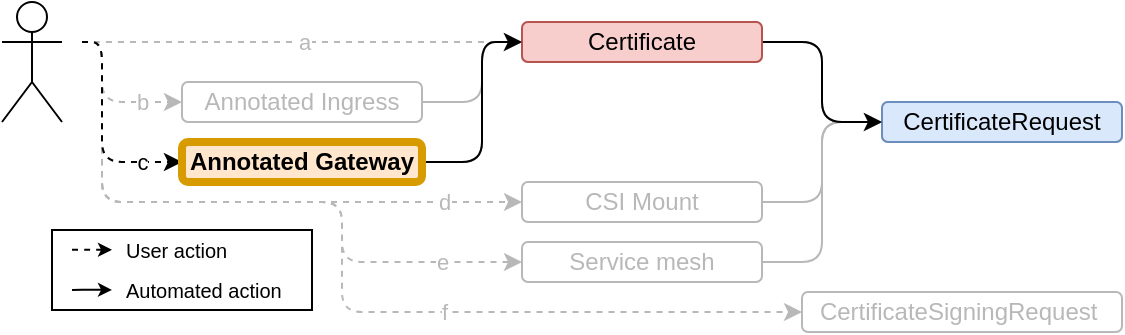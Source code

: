 <mxfile version="22.0.8" type="device">
  <diagram name="Page-1" id="8RZXTcy5Nw3SyCsKjzD_">
    <mxGraphModel dx="683" dy="372" grid="1" gridSize="10" guides="1" tooltips="1" connect="1" arrows="1" fold="1" page="1" pageScale="1" pageWidth="1000" pageHeight="500" math="0" shadow="0">
      <root>
        <mxCell id="0" />
        <mxCell id="1" parent="0" />
        <mxCell id="Csz1_-X1_Y4jkcZbi2Qa-21" value="" style="rounded=0;whiteSpace=wrap;html=1;" parent="1" vertex="1">
          <mxGeometry x="75" y="154" width="130" height="40" as="geometry" />
        </mxCell>
        <mxCell id="JVhJCnYr1ToQFlPB30l1-1" value="CertificateRequest" style="rounded=1;whiteSpace=wrap;html=1;strokeWidth=1;fontStyle=0;strokeColor=#B8B8B8;fontColor=#b8b8b8;" parent="1" vertex="1">
          <mxGeometry x="490" y="90" width="120" height="20" as="geometry" />
        </mxCell>
        <mxCell id="JVhJCnYr1ToQFlPB30l1-7" style="edgeStyle=orthogonalEdgeStyle;rounded=1;orthogonalLoop=1;jettySize=auto;html=1;exitX=1;exitY=0.5;exitDx=0;exitDy=0;entryX=0;entryY=0.5;entryDx=0;entryDy=0;strokeColor=#B8B8B8;" parent="1" source="JVhJCnYr1ToQFlPB30l1-2" target="JVhJCnYr1ToQFlPB30l1-1" edge="1">
          <mxGeometry relative="1" as="geometry">
            <mxPoint x="530" y="300" as="targetPoint" />
            <Array as="points">
              <mxPoint x="460" y="60" />
              <mxPoint x="460" y="100" />
            </Array>
          </mxGeometry>
        </mxCell>
        <mxCell id="JVhJCnYr1ToQFlPB30l1-2" value="Certificate" style="rounded=1;whiteSpace=wrap;html=1;fontStyle=0;strokeWidth=1;strokeColor=#B8B8B8;fontColor=#b8b8b8;" parent="1" vertex="1">
          <mxGeometry x="310" y="50" width="120" height="20" as="geometry" />
        </mxCell>
        <mxCell id="JVhJCnYr1ToQFlPB30l1-5" style="edgeStyle=orthogonalEdgeStyle;orthogonalLoop=1;jettySize=auto;html=1;exitX=1;exitY=0.5;exitDx=0;exitDy=0;entryX=0;entryY=0.5;entryDx=0;entryDy=0;strokeColor=#B8B8B8;rounded=1;shadow=0;" parent="1" source="JVhJCnYr1ToQFlPB30l1-3" target="JVhJCnYr1ToQFlPB30l1-2" edge="1">
          <mxGeometry relative="1" as="geometry">
            <Array as="points">
              <mxPoint x="290" y="90" />
              <mxPoint x="290" y="60" />
            </Array>
          </mxGeometry>
        </mxCell>
        <mxCell id="JVhJCnYr1ToQFlPB30l1-3" value="Annotated Ingress" style="rounded=1;whiteSpace=wrap;html=1;strokeWidth=1;fillStyle=auto;gradientDirection=radial;fontStyle=0;strokeColor=#B8B8B8;fontColor=#b8b8b8;" parent="1" vertex="1">
          <mxGeometry x="140" y="80" width="120" height="20" as="geometry" />
        </mxCell>
        <mxCell id="JVhJCnYr1ToQFlPB30l1-6" style="edgeStyle=orthogonalEdgeStyle;rounded=1;orthogonalLoop=1;jettySize=auto;html=1;exitX=1;exitY=0.5;exitDx=0;exitDy=0;entryX=0;entryY=0.5;entryDx=0;entryDy=0;strokeColor=#B8B8B8;" parent="1" edge="1">
          <mxGeometry relative="1" as="geometry">
            <mxPoint x="260" y="120" as="sourcePoint" />
            <mxPoint x="310" y="60" as="targetPoint" />
            <Array as="points">
              <mxPoint x="290" y="120" />
              <mxPoint x="290" y="60" />
            </Array>
          </mxGeometry>
        </mxCell>
        <mxCell id="JVhJCnYr1ToQFlPB30l1-4" value="Annotated Gateway" style="rounded=1;whiteSpace=wrap;html=1;fontStyle=0;strokeWidth=1;strokeColor=#B8B8B8;fontColor=#b8b8b8;" parent="1" vertex="1">
          <mxGeometry x="140" y="110" width="120" height="20" as="geometry" />
        </mxCell>
        <mxCell id="JVhJCnYr1ToQFlPB30l1-10" style="edgeStyle=orthogonalEdgeStyle;rounded=1;orthogonalLoop=1;jettySize=auto;html=1;exitX=1;exitY=0.5;exitDx=0;exitDy=0;entryX=0;entryY=0.5;entryDx=0;entryDy=0;strokeColor=#B8B8B8;" parent="1" source="JVhJCnYr1ToQFlPB30l1-8" target="JVhJCnYr1ToQFlPB30l1-1" edge="1">
          <mxGeometry relative="1" as="geometry">
            <Array as="points">
              <mxPoint x="460" y="170" />
              <mxPoint x="460" y="100" />
            </Array>
          </mxGeometry>
        </mxCell>
        <mxCell id="JVhJCnYr1ToQFlPB30l1-8" value="Service mesh" style="rounded=1;whiteSpace=wrap;html=1;fontStyle=0;strokeWidth=1;strokeColor=#B8B8B8;fontColor=#b8b8b8;" parent="1" vertex="1">
          <mxGeometry x="310" y="160" width="120" height="20" as="geometry" />
        </mxCell>
        <mxCell id="JVhJCnYr1ToQFlPB30l1-11" style="edgeStyle=orthogonalEdgeStyle;rounded=1;orthogonalLoop=1;jettySize=auto;html=1;exitX=1;exitY=0.5;exitDx=0;exitDy=0;entryX=0;entryY=0.5;entryDx=0;entryDy=0;strokeColor=#B8B8B8;" parent="1" source="JVhJCnYr1ToQFlPB30l1-9" target="JVhJCnYr1ToQFlPB30l1-1" edge="1">
          <mxGeometry relative="1" as="geometry">
            <mxPoint x="530" y="290" as="targetPoint" />
            <Array as="points">
              <mxPoint x="460" y="140" />
              <mxPoint x="460" y="100" />
            </Array>
          </mxGeometry>
        </mxCell>
        <mxCell id="JVhJCnYr1ToQFlPB30l1-9" value="CSI Mount" style="rounded=1;whiteSpace=wrap;html=1;fontStyle=0;strokeWidth=1;strokeColor=#B8B8B8;fontColor=#b8b8b8;" parent="1" vertex="1">
          <mxGeometry x="310" y="130" width="120" height="20" as="geometry" />
        </mxCell>
        <mxCell id="JVhJCnYr1ToQFlPB30l1-13" style="edgeStyle=orthogonalEdgeStyle;rounded=1;orthogonalLoop=1;jettySize=auto;html=1;entryX=0;entryY=0.5;entryDx=0;entryDy=0;strokeColor=#B8B8B8;dashed=1;" parent="1" target="JVhJCnYr1ToQFlPB30l1-2" edge="1">
          <mxGeometry relative="1" as="geometry">
            <Array as="points">
              <mxPoint x="100" y="60" />
              <mxPoint x="100" y="60" />
            </Array>
            <mxPoint x="90" y="60" as="sourcePoint" />
          </mxGeometry>
        </mxCell>
        <mxCell id="Csz1_-X1_Y4jkcZbi2Qa-2" value="a" style="edgeLabel;html=1;align=center;verticalAlign=middle;resizable=0;points=[];imageAlign=left;fontColor=#b8b8b8;" parent="JVhJCnYr1ToQFlPB30l1-13" vertex="1" connectable="0">
          <mxGeometry x="-0.358" y="-2" relative="1" as="geometry">
            <mxPoint x="40" y="-2" as="offset" />
          </mxGeometry>
        </mxCell>
        <mxCell id="JVhJCnYr1ToQFlPB30l1-14" style="edgeStyle=orthogonalEdgeStyle;rounded=1;orthogonalLoop=1;jettySize=auto;html=1;entryX=0;entryY=0.5;entryDx=0;entryDy=0;strokeColor=#B8B8B8;dashed=1;" parent="1" target="JVhJCnYr1ToQFlPB30l1-3" edge="1">
          <mxGeometry relative="1" as="geometry">
            <Array as="points">
              <mxPoint x="100" y="60" />
              <mxPoint x="100" y="90" />
            </Array>
            <mxPoint x="90" y="60" as="sourcePoint" />
          </mxGeometry>
        </mxCell>
        <mxCell id="Csz1_-X1_Y4jkcZbi2Qa-3" value="b" style="edgeLabel;html=1;align=center;verticalAlign=middle;resizable=0;points=[];fontColor=#b8b8b8;" parent="JVhJCnYr1ToQFlPB30l1-14" vertex="1" connectable="0">
          <mxGeometry x="0.356" relative="1" as="geometry">
            <mxPoint x="6" as="offset" />
          </mxGeometry>
        </mxCell>
        <mxCell id="JVhJCnYr1ToQFlPB30l1-15" style="edgeStyle=orthogonalEdgeStyle;rounded=1;orthogonalLoop=1;jettySize=auto;html=1;entryX=0;entryY=0.5;entryDx=0;entryDy=0;strokeColor=#B8B8B8;dashed=1;" parent="1" target="JVhJCnYr1ToQFlPB30l1-4" edge="1">
          <mxGeometry relative="1" as="geometry">
            <Array as="points">
              <mxPoint x="100" y="60" />
              <mxPoint x="100" y="120" />
            </Array>
            <mxPoint x="90" y="60" as="sourcePoint" />
          </mxGeometry>
        </mxCell>
        <mxCell id="Csz1_-X1_Y4jkcZbi2Qa-4" value="c" style="edgeLabel;html=1;align=center;verticalAlign=middle;resizable=0;points=[];fontColor=#b8b8b8;" parent="JVhJCnYr1ToQFlPB30l1-15" vertex="1" connectable="0">
          <mxGeometry x="0.567" y="-1" relative="1" as="geometry">
            <mxPoint x="4" y="-1" as="offset" />
          </mxGeometry>
        </mxCell>
        <mxCell id="JVhJCnYr1ToQFlPB30l1-16" style="edgeStyle=orthogonalEdgeStyle;rounded=1;orthogonalLoop=1;jettySize=auto;html=1;entryX=0;entryY=0.5;entryDx=0;entryDy=0;strokeColor=#B8B8B8;dashed=1;" parent="1" target="JVhJCnYr1ToQFlPB30l1-8" edge="1">
          <mxGeometry relative="1" as="geometry">
            <Array as="points">
              <mxPoint x="100" y="60" />
              <mxPoint x="100" y="140" />
              <mxPoint x="220" y="140" />
              <mxPoint x="220" y="170" />
              <mxPoint x="310" y="170" />
            </Array>
            <mxPoint x="90" y="60" as="sourcePoint" />
          </mxGeometry>
        </mxCell>
        <mxCell id="Csz1_-X1_Y4jkcZbi2Qa-33" value="e" style="edgeLabel;html=1;align=center;verticalAlign=middle;resizable=0;points=[];fontColor=#b8b8b8;" parent="JVhJCnYr1ToQFlPB30l1-16" vertex="1" connectable="0">
          <mxGeometry x="0.732" y="1" relative="1" as="geometry">
            <mxPoint x="4" y="1" as="offset" />
          </mxGeometry>
        </mxCell>
        <mxCell id="JVhJCnYr1ToQFlPB30l1-17" style="edgeStyle=orthogonalEdgeStyle;rounded=1;orthogonalLoop=1;jettySize=auto;html=1;entryX=0;entryY=0.5;entryDx=0;entryDy=0;strokeColor=#B8B8B8;dashed=1;" parent="1" target="JVhJCnYr1ToQFlPB30l1-9" edge="1">
          <mxGeometry relative="1" as="geometry">
            <Array as="points">
              <mxPoint x="100" y="60" />
              <mxPoint x="100" y="140" />
              <mxPoint x="310" y="140" />
            </Array>
            <mxPoint x="90" y="60" as="sourcePoint" />
          </mxGeometry>
        </mxCell>
        <mxCell id="Csz1_-X1_Y4jkcZbi2Qa-5" value="d" style="edgeLabel;html=1;align=center;verticalAlign=middle;resizable=0;points=[];fontColor=#b8b8b8;" parent="JVhJCnYr1ToQFlPB30l1-17" vertex="1" connectable="0">
          <mxGeometry x="-0.204" relative="1" as="geometry">
            <mxPoint x="141" as="offset" />
          </mxGeometry>
        </mxCell>
        <mxCell id="JVhJCnYr1ToQFlPB30l1-12" value="" style="shape=umlActor;verticalLabelPosition=bottom;verticalAlign=top;html=1;outlineConnect=0;rounded=1;" parent="1" vertex="1">
          <mxGeometry x="50" y="40" width="30" height="60" as="geometry" />
        </mxCell>
        <mxCell id="JVhJCnYr1ToQFlPB30l1-21" style="edgeStyle=orthogonalEdgeStyle;rounded=1;orthogonalLoop=1;jettySize=auto;html=1;entryX=0;entryY=0.5;entryDx=0;entryDy=0;strokeColor=#B8B8B8;dashed=1;" parent="1" target="JVhJCnYr1ToQFlPB30l1-22" edge="1">
          <mxGeometry relative="1" as="geometry">
            <mxPoint x="90" y="60" as="sourcePoint" />
            <mxPoint x="310" y="320" as="targetPoint" />
            <Array as="points">
              <mxPoint x="100" y="60" />
              <mxPoint x="100" y="140" />
              <mxPoint x="220" y="140" />
              <mxPoint x="220" y="195" />
            </Array>
          </mxGeometry>
        </mxCell>
        <mxCell id="Csz1_-X1_Y4jkcZbi2Qa-11" value="f" style="edgeLabel;html=1;align=center;verticalAlign=middle;resizable=0;points=[];fontColor=#b8b8b8;" parent="JVhJCnYr1ToQFlPB30l1-21" vertex="1" connectable="0">
          <mxGeometry x="-0.34" relative="1" as="geometry">
            <mxPoint x="97" y="55" as="offset" />
          </mxGeometry>
        </mxCell>
        <mxCell id="JVhJCnYr1ToQFlPB30l1-22" value="CertificateSigningRequest&amp;nbsp;" style="rounded=1;whiteSpace=wrap;html=1;strokeWidth=1;fontStyle=0;strokeColor=#B8B8B8;fontColor=#b8b8b8;" parent="1" vertex="1">
          <mxGeometry x="450" y="185" width="160" height="20" as="geometry" />
        </mxCell>
        <mxCell id="Csz1_-X1_Y4jkcZbi2Qa-15" style="edgeStyle=orthogonalEdgeStyle;rounded=1;orthogonalLoop=1;jettySize=auto;html=1;strokeColor=#000000;dashed=1;endSize=4;startSize=4;" parent="1" edge="1">
          <mxGeometry relative="1" as="geometry">
            <Array as="points">
              <mxPoint x="95" y="163.92" />
              <mxPoint x="95" y="163.92" />
            </Array>
            <mxPoint x="85" y="163.92" as="sourcePoint" />
            <mxPoint x="105" y="163.92" as="targetPoint" />
          </mxGeometry>
        </mxCell>
        <mxCell id="Csz1_-X1_Y4jkcZbi2Qa-17" style="edgeStyle=orthogonalEdgeStyle;rounded=1;orthogonalLoop=1;jettySize=auto;html=1;exitX=1;exitY=0.5;exitDx=0;exitDy=0;strokeColor=#000000;endSize=4;startSize=4;" parent="1" edge="1">
          <mxGeometry relative="1" as="geometry">
            <mxPoint x="105" y="183.94" as="targetPoint" />
            <Array as="points">
              <mxPoint x="95" y="183.94" />
              <mxPoint x="95" y="183.94" />
            </Array>
            <mxPoint x="85" y="183.94" as="sourcePoint" />
          </mxGeometry>
        </mxCell>
        <mxCell id="Csz1_-X1_Y4jkcZbi2Qa-19" value="User action" style="text;html=1;strokeColor=none;fillColor=none;align=left;verticalAlign=middle;whiteSpace=wrap;rounded=0;fontSize=10;" parent="1" vertex="1">
          <mxGeometry x="110" y="159" width="55" height="10" as="geometry" />
        </mxCell>
        <mxCell id="Csz1_-X1_Y4jkcZbi2Qa-20" value="Automated action" style="text;html=1;strokeColor=none;fillColor=none;align=left;verticalAlign=middle;whiteSpace=wrap;rounded=0;fontSize=10;" parent="1" vertex="1">
          <mxGeometry x="110" y="179" width="85" height="10" as="geometry" />
        </mxCell>
        <mxCell id="8jj6k7kpBkraGI9aeyTs-122" value="ALL" parent="0" visible="0" />
        <mxCell id="8jj6k7kpBkraGI9aeyTs-123" value="CertificateRequest" style="rounded=1;whiteSpace=wrap;html=1;strokeWidth=1;fontStyle=0;strokeColor=#6c8ebf;fillColor=#dae8fc;" parent="8jj6k7kpBkraGI9aeyTs-122" vertex="1">
          <mxGeometry x="490" y="90" width="120" height="20" as="geometry" />
        </mxCell>
        <mxCell id="8jj6k7kpBkraGI9aeyTs-124" style="edgeStyle=orthogonalEdgeStyle;rounded=1;orthogonalLoop=1;jettySize=auto;html=1;exitX=1;exitY=0.5;exitDx=0;exitDy=0;entryX=0;entryY=0.5;entryDx=0;entryDy=0;strokeColor=#000000;" parent="8jj6k7kpBkraGI9aeyTs-122" source="8jj6k7kpBkraGI9aeyTs-125" target="8jj6k7kpBkraGI9aeyTs-123" edge="1">
          <mxGeometry relative="1" as="geometry">
            <mxPoint x="520" y="300" as="targetPoint" />
            <Array as="points">
              <mxPoint x="430" y="60" />
              <mxPoint x="460" y="60" />
              <mxPoint x="460" y="100" />
              <mxPoint x="490" y="100" />
            </Array>
          </mxGeometry>
        </mxCell>
        <mxCell id="8jj6k7kpBkraGI9aeyTs-125" value="Certificate" style="rounded=1;whiteSpace=wrap;html=1;fontStyle=0;strokeWidth=1;strokeColor=#b85450;fillColor=#f8cecc;" parent="8jj6k7kpBkraGI9aeyTs-122" vertex="1">
          <mxGeometry x="310" y="50" width="120" height="20" as="geometry" />
        </mxCell>
        <mxCell id="8jj6k7kpBkraGI9aeyTs-126" style="edgeStyle=orthogonalEdgeStyle;rounded=1;orthogonalLoop=1;jettySize=auto;html=1;exitX=1;exitY=0.5;exitDx=0;exitDy=0;entryX=0;entryY=0.5;entryDx=0;entryDy=0;strokeColor=#000000;" parent="8jj6k7kpBkraGI9aeyTs-122" source="8jj6k7kpBkraGI9aeyTs-127" target="8jj6k7kpBkraGI9aeyTs-125" edge="1">
          <mxGeometry relative="1" as="geometry">
            <Array as="points">
              <mxPoint x="290" y="90" />
              <mxPoint x="290" y="60" />
            </Array>
          </mxGeometry>
        </mxCell>
        <mxCell id="8jj6k7kpBkraGI9aeyTs-127" value="Annotated Ingress" style="rounded=1;whiteSpace=wrap;html=1;strokeWidth=1;fillStyle=auto;gradientDirection=radial;fontStyle=0;strokeColor=#d79b00;fillColor=#ffe6cc;" parent="8jj6k7kpBkraGI9aeyTs-122" vertex="1">
          <mxGeometry x="140" y="80" width="120" height="20" as="geometry" />
        </mxCell>
        <mxCell id="8jj6k7kpBkraGI9aeyTs-128" style="edgeStyle=orthogonalEdgeStyle;rounded=1;orthogonalLoop=1;jettySize=auto;html=1;exitX=1;exitY=0.5;exitDx=0;exitDy=0;entryX=0;entryY=0.5;entryDx=0;entryDy=0;strokeColor=#000000;" parent="8jj6k7kpBkraGI9aeyTs-122" source="8jj6k7kpBkraGI9aeyTs-129" target="8jj6k7kpBkraGI9aeyTs-125" edge="1">
          <mxGeometry relative="1" as="geometry">
            <Array as="points">
              <mxPoint x="290" y="120" />
              <mxPoint x="290" y="60" />
            </Array>
          </mxGeometry>
        </mxCell>
        <mxCell id="8jj6k7kpBkraGI9aeyTs-129" value="Annotated Gateway" style="rounded=1;whiteSpace=wrap;html=1;fontStyle=0;strokeWidth=1;strokeColor=#d79b00;fillColor=#ffe6cc;" parent="8jj6k7kpBkraGI9aeyTs-122" vertex="1">
          <mxGeometry x="140" y="110" width="120" height="20" as="geometry" />
        </mxCell>
        <mxCell id="8jj6k7kpBkraGI9aeyTs-130" style="edgeStyle=orthogonalEdgeStyle;rounded=1;orthogonalLoop=1;jettySize=auto;html=1;exitX=1;exitY=0.5;exitDx=0;exitDy=0;entryX=0;entryY=0.5;entryDx=0;entryDy=0;strokeColor=#000000;" parent="8jj6k7kpBkraGI9aeyTs-122" source="8jj6k7kpBkraGI9aeyTs-131" target="8jj6k7kpBkraGI9aeyTs-123" edge="1">
          <mxGeometry relative="1" as="geometry">
            <Array as="points">
              <mxPoint x="460" y="170" />
              <mxPoint x="460" y="100" />
              <mxPoint x="490" y="100" />
            </Array>
          </mxGeometry>
        </mxCell>
        <mxCell id="8jj6k7kpBkraGI9aeyTs-131" value="Service mesh" style="rounded=1;whiteSpace=wrap;html=1;fontStyle=0;strokeWidth=1;strokeColor=#b85450;fillColor=#f8cecc;" parent="8jj6k7kpBkraGI9aeyTs-122" vertex="1">
          <mxGeometry x="310" y="160" width="120" height="20" as="geometry" />
        </mxCell>
        <mxCell id="8jj6k7kpBkraGI9aeyTs-132" style="edgeStyle=orthogonalEdgeStyle;rounded=1;orthogonalLoop=1;jettySize=auto;html=1;exitX=1;exitY=0.5;exitDx=0;exitDy=0;entryX=0;entryY=0.5;entryDx=0;entryDy=0;strokeColor=#000000;" parent="8jj6k7kpBkraGI9aeyTs-122" source="8jj6k7kpBkraGI9aeyTs-133" target="8jj6k7kpBkraGI9aeyTs-123" edge="1">
          <mxGeometry relative="1" as="geometry">
            <mxPoint x="520" y="290" as="targetPoint" />
            <Array as="points">
              <mxPoint x="460" y="140" />
              <mxPoint x="460" y="100" />
              <mxPoint x="490" y="100" />
            </Array>
          </mxGeometry>
        </mxCell>
        <mxCell id="8jj6k7kpBkraGI9aeyTs-133" value="CSI Mount" style="rounded=1;whiteSpace=wrap;html=1;fontStyle=0;strokeWidth=1;strokeColor=#b85450;fillColor=#f8cecc;" parent="8jj6k7kpBkraGI9aeyTs-122" vertex="1">
          <mxGeometry x="310" y="130" width="120" height="20" as="geometry" />
        </mxCell>
        <mxCell id="8jj6k7kpBkraGI9aeyTs-134" style="edgeStyle=orthogonalEdgeStyle;rounded=1;orthogonalLoop=1;jettySize=auto;html=1;entryX=0;entryY=0.5;entryDx=0;entryDy=0;dashed=1;strokeColor=#000000;" parent="8jj6k7kpBkraGI9aeyTs-122" target="8jj6k7kpBkraGI9aeyTs-125" edge="1">
          <mxGeometry relative="1" as="geometry">
            <Array as="points">
              <mxPoint x="100" y="60" />
              <mxPoint x="100" y="60" />
            </Array>
            <mxPoint x="90" y="60" as="sourcePoint" />
          </mxGeometry>
        </mxCell>
        <mxCell id="Csz1_-X1_Y4jkcZbi2Qa-28" value="a" style="edgeLabel;html=1;align=center;verticalAlign=middle;resizable=0;points=[];" parent="8jj6k7kpBkraGI9aeyTs-134" vertex="1" connectable="0">
          <mxGeometry x="0.075" y="-1" relative="1" as="geometry">
            <mxPoint x="-8" y="-1" as="offset" />
          </mxGeometry>
        </mxCell>
        <mxCell id="8jj6k7kpBkraGI9aeyTs-135" style="edgeStyle=orthogonalEdgeStyle;rounded=1;orthogonalLoop=1;jettySize=auto;html=1;entryX=0;entryY=0.5;entryDx=0;entryDy=0;dashed=1;strokeColor=#000000;" parent="8jj6k7kpBkraGI9aeyTs-122" target="8jj6k7kpBkraGI9aeyTs-127" edge="1">
          <mxGeometry relative="1" as="geometry">
            <Array as="points">
              <mxPoint x="100" y="60" />
              <mxPoint x="100" y="90" />
            </Array>
            <mxPoint x="90" y="60" as="sourcePoint" />
          </mxGeometry>
        </mxCell>
        <mxCell id="Csz1_-X1_Y4jkcZbi2Qa-29" value="b" style="edgeLabel;html=1;align=center;verticalAlign=middle;resizable=0;points=[];" parent="8jj6k7kpBkraGI9aeyTs-135" vertex="1" connectable="0">
          <mxGeometry x="0.36" y="1" relative="1" as="geometry">
            <mxPoint x="6" y="1" as="offset" />
          </mxGeometry>
        </mxCell>
        <mxCell id="8jj6k7kpBkraGI9aeyTs-136" style="edgeStyle=orthogonalEdgeStyle;rounded=1;orthogonalLoop=1;jettySize=auto;html=1;entryX=0;entryY=0.5;entryDx=0;entryDy=0;dashed=1;strokeColor=#000000;" parent="8jj6k7kpBkraGI9aeyTs-122" target="8jj6k7kpBkraGI9aeyTs-129" edge="1">
          <mxGeometry relative="1" as="geometry">
            <Array as="points">
              <mxPoint x="100" y="60" />
              <mxPoint x="100" y="120" />
            </Array>
            <mxPoint x="90" y="60" as="sourcePoint" />
          </mxGeometry>
        </mxCell>
        <mxCell id="Csz1_-X1_Y4jkcZbi2Qa-30" value="c" style="edgeLabel;html=1;align=center;verticalAlign=middle;resizable=0;points=[];" parent="8jj6k7kpBkraGI9aeyTs-136" vertex="1" connectable="0">
          <mxGeometry x="0.682" relative="1" as="geometry">
            <mxPoint x="-3" as="offset" />
          </mxGeometry>
        </mxCell>
        <mxCell id="8jj6k7kpBkraGI9aeyTs-137" style="edgeStyle=orthogonalEdgeStyle;rounded=1;orthogonalLoop=1;jettySize=auto;html=1;entryX=0;entryY=0.5;entryDx=0;entryDy=0;dashed=1;strokeColor=#000000;" parent="8jj6k7kpBkraGI9aeyTs-122" target="8jj6k7kpBkraGI9aeyTs-131" edge="1">
          <mxGeometry relative="1" as="geometry">
            <Array as="points">
              <mxPoint x="100" y="60" />
              <mxPoint x="100" y="140" />
              <mxPoint x="220" y="140" />
              <mxPoint x="220" y="170" />
            </Array>
            <mxPoint x="90" y="60" as="sourcePoint" />
          </mxGeometry>
        </mxCell>
        <mxCell id="Csz1_-X1_Y4jkcZbi2Qa-32" value="e" style="edgeLabel;html=1;align=center;verticalAlign=middle;resizable=0;points=[];" parent="8jj6k7kpBkraGI9aeyTs-137" vertex="1" connectable="0">
          <mxGeometry x="0.775" relative="1" as="geometry">
            <mxPoint x="-3" as="offset" />
          </mxGeometry>
        </mxCell>
        <mxCell id="8jj6k7kpBkraGI9aeyTs-138" style="edgeStyle=orthogonalEdgeStyle;rounded=1;orthogonalLoop=1;jettySize=auto;html=1;entryX=0;entryY=0.5;entryDx=0;entryDy=0;dashed=1;strokeColor=#000000;" parent="8jj6k7kpBkraGI9aeyTs-122" target="8jj6k7kpBkraGI9aeyTs-133" edge="1">
          <mxGeometry relative="1" as="geometry">
            <Array as="points">
              <mxPoint x="100" y="60" />
              <mxPoint x="100" y="140" />
            </Array>
            <mxPoint x="90" y="60" as="sourcePoint" />
          </mxGeometry>
        </mxCell>
        <mxCell id="Csz1_-X1_Y4jkcZbi2Qa-31" value="d" style="edgeLabel;html=1;align=center;verticalAlign=middle;resizable=0;points=[];" parent="8jj6k7kpBkraGI9aeyTs-138" vertex="1" connectable="0">
          <mxGeometry x="0.744" y="1" relative="1" as="geometry">
            <mxPoint x="-2" y="1" as="offset" />
          </mxGeometry>
        </mxCell>
        <mxCell id="8jj6k7kpBkraGI9aeyTs-140" style="edgeStyle=orthogonalEdgeStyle;rounded=1;orthogonalLoop=1;jettySize=auto;html=1;entryX=0;entryY=0.5;entryDx=0;entryDy=0;dashed=1;strokeColor=#000000;" parent="8jj6k7kpBkraGI9aeyTs-122" target="8jj6k7kpBkraGI9aeyTs-141" edge="1">
          <mxGeometry relative="1" as="geometry">
            <mxPoint x="90" y="60" as="sourcePoint" />
            <mxPoint x="310" y="320" as="targetPoint" />
            <Array as="points">
              <mxPoint x="100" y="60" />
              <mxPoint x="100" y="140" />
              <mxPoint x="220" y="140" />
              <mxPoint x="220" y="195" />
            </Array>
          </mxGeometry>
        </mxCell>
        <mxCell id="Csz1_-X1_Y4jkcZbi2Qa-34" value="f" style="edgeLabel;html=1;align=center;verticalAlign=middle;resizable=0;points=[];" parent="8jj6k7kpBkraGI9aeyTs-140" vertex="1" connectable="0">
          <mxGeometry x="0.305" y="1" relative="1" as="geometry">
            <mxPoint x="-8" y="1" as="offset" />
          </mxGeometry>
        </mxCell>
        <mxCell id="8jj6k7kpBkraGI9aeyTs-141" value="CertificateSigningRequest&amp;nbsp;" style="rounded=1;whiteSpace=wrap;html=1;strokeWidth=1;fontStyle=0;strokeColor=#6c8ebf;fillColor=#dae8fc;" parent="8jj6k7kpBkraGI9aeyTs-122" vertex="1">
          <mxGeometry x="450" y="185" width="160" height="20" as="geometry" />
        </mxCell>
        <mxCell id="8jj6k7kpBkraGI9aeyTs-90" value="CSR" parent="0" visible="0" />
        <mxCell id="8jj6k7kpBkraGI9aeyTs-92" value="CertificateSigningRequest&amp;nbsp;" style="rounded=1;whiteSpace=wrap;html=1;strokeWidth=4;fontStyle=1;strokeColor=#6c8ebf;fillColor=#dae8fc;" parent="8jj6k7kpBkraGI9aeyTs-90" vertex="1">
          <mxGeometry x="450" y="185" width="160" height="20" as="geometry" />
        </mxCell>
        <mxCell id="Csz1_-X1_Y4jkcZbi2Qa-36" style="edgeStyle=orthogonalEdgeStyle;rounded=1;orthogonalLoop=1;jettySize=auto;html=1;dashed=1;strokeColor=#000000;entryX=0;entryY=0.5;entryDx=0;entryDy=0;" parent="8jj6k7kpBkraGI9aeyTs-90" target="8jj6k7kpBkraGI9aeyTs-92" edge="1">
          <mxGeometry relative="1" as="geometry">
            <mxPoint x="90" y="60" as="sourcePoint" />
            <mxPoint x="400" y="220" as="targetPoint" />
            <Array as="points">
              <mxPoint x="100" y="60" />
              <mxPoint x="100" y="140" />
              <mxPoint x="220" y="140" />
              <mxPoint x="220" y="195" />
            </Array>
          </mxGeometry>
        </mxCell>
        <mxCell id="Csz1_-X1_Y4jkcZbi2Qa-37" value="f" style="edgeLabel;html=1;align=center;verticalAlign=middle;resizable=0;points=[];" parent="Csz1_-X1_Y4jkcZbi2Qa-36" vertex="1" connectable="0">
          <mxGeometry x="0.305" y="1" relative="1" as="geometry">
            <mxPoint x="-8" y="1" as="offset" />
          </mxGeometry>
        </mxCell>
        <mxCell id="8jj6k7kpBkraGI9aeyTs-102" value="CR" parent="0" visible="0" />
        <mxCell id="Csz1_-X1_Y4jkcZbi2Qa-38" value="CertificateRequest" style="rounded=1;whiteSpace=wrap;html=1;strokeWidth=4;fontStyle=1;strokeColor=#6c8ebf;fillColor=#dae8fc;" parent="8jj6k7kpBkraGI9aeyTs-102" vertex="1">
          <mxGeometry x="490" y="90" width="120" height="20" as="geometry" />
        </mxCell>
        <mxCell id="Csz1_-X1_Y4jkcZbi2Qa-39" style="edgeStyle=orthogonalEdgeStyle;rounded=1;orthogonalLoop=1;jettySize=auto;html=1;exitX=1;exitY=0.5;exitDx=0;exitDy=0;entryX=0;entryY=0.5;entryDx=0;entryDy=0;strokeColor=#000000;" parent="8jj6k7kpBkraGI9aeyTs-102" source="Csz1_-X1_Y4jkcZbi2Qa-40" target="Csz1_-X1_Y4jkcZbi2Qa-38" edge="1">
          <mxGeometry relative="1" as="geometry">
            <mxPoint x="520" y="300" as="targetPoint" />
            <Array as="points">
              <mxPoint x="430" y="60" />
              <mxPoint x="460" y="60" />
              <mxPoint x="460" y="100" />
              <mxPoint x="490" y="100" />
            </Array>
          </mxGeometry>
        </mxCell>
        <mxCell id="Csz1_-X1_Y4jkcZbi2Qa-40" value="Certificate" style="rounded=1;whiteSpace=wrap;html=1;fontStyle=0;strokeWidth=1;strokeColor=#b85450;fillColor=#f8cecc;" parent="8jj6k7kpBkraGI9aeyTs-102" vertex="1">
          <mxGeometry x="310" y="50" width="120" height="20" as="geometry" />
        </mxCell>
        <mxCell id="Csz1_-X1_Y4jkcZbi2Qa-41" style="edgeStyle=orthogonalEdgeStyle;rounded=1;orthogonalLoop=1;jettySize=auto;html=1;exitX=1;exitY=0.5;exitDx=0;exitDy=0;entryX=0;entryY=0.5;entryDx=0;entryDy=0;strokeColor=#000000;" parent="8jj6k7kpBkraGI9aeyTs-102" target="Csz1_-X1_Y4jkcZbi2Qa-40" edge="1">
          <mxGeometry relative="1" as="geometry">
            <mxPoint x="260" y="90" as="sourcePoint" />
            <Array as="points">
              <mxPoint x="290" y="90" />
              <mxPoint x="290" y="60" />
            </Array>
          </mxGeometry>
        </mxCell>
        <mxCell id="Csz1_-X1_Y4jkcZbi2Qa-42" style="edgeStyle=orthogonalEdgeStyle;rounded=1;orthogonalLoop=1;jettySize=auto;html=1;exitX=1;exitY=0.5;exitDx=0;exitDy=0;entryX=0;entryY=0.5;entryDx=0;entryDy=0;strokeColor=#000000;" parent="8jj6k7kpBkraGI9aeyTs-102" target="Csz1_-X1_Y4jkcZbi2Qa-40" edge="1">
          <mxGeometry relative="1" as="geometry">
            <mxPoint x="260" y="120" as="sourcePoint" />
            <Array as="points">
              <mxPoint x="290" y="120" />
              <mxPoint x="290" y="60" />
            </Array>
          </mxGeometry>
        </mxCell>
        <mxCell id="Csz1_-X1_Y4jkcZbi2Qa-43" style="edgeStyle=orthogonalEdgeStyle;rounded=1;orthogonalLoop=1;jettySize=auto;html=1;entryX=0;entryY=0.5;entryDx=0;entryDy=0;dashed=1;strokeColor=#000000;" parent="8jj6k7kpBkraGI9aeyTs-102" target="Csz1_-X1_Y4jkcZbi2Qa-40" edge="1">
          <mxGeometry relative="1" as="geometry">
            <Array as="points">
              <mxPoint x="100" y="60" />
              <mxPoint x="100" y="60" />
            </Array>
            <mxPoint x="90" y="60" as="sourcePoint" />
          </mxGeometry>
        </mxCell>
        <mxCell id="Csz1_-X1_Y4jkcZbi2Qa-44" value="a" style="edgeLabel;html=1;align=center;verticalAlign=middle;resizable=0;points=[];" parent="Csz1_-X1_Y4jkcZbi2Qa-43" vertex="1" connectable="0">
          <mxGeometry x="0.075" y="-1" relative="1" as="geometry">
            <mxPoint x="-8" y="-1" as="offset" />
          </mxGeometry>
        </mxCell>
        <mxCell id="Csz1_-X1_Y4jkcZbi2Qa-45" style="edgeStyle=orthogonalEdgeStyle;rounded=1;orthogonalLoop=1;jettySize=auto;html=1;entryX=0;entryY=0.5;entryDx=0;entryDy=0;dashed=1;strokeColor=#000000;" parent="8jj6k7kpBkraGI9aeyTs-102" edge="1">
          <mxGeometry relative="1" as="geometry">
            <Array as="points">
              <mxPoint x="100" y="60" />
              <mxPoint x="100" y="90" />
            </Array>
            <mxPoint x="90" y="60" as="sourcePoint" />
            <mxPoint x="140" y="90" as="targetPoint" />
          </mxGeometry>
        </mxCell>
        <mxCell id="Csz1_-X1_Y4jkcZbi2Qa-46" value="b" style="edgeLabel;html=1;align=center;verticalAlign=middle;resizable=0;points=[];" parent="Csz1_-X1_Y4jkcZbi2Qa-45" vertex="1" connectable="0">
          <mxGeometry x="0.36" y="1" relative="1" as="geometry">
            <mxPoint x="6" y="1" as="offset" />
          </mxGeometry>
        </mxCell>
        <mxCell id="Csz1_-X1_Y4jkcZbi2Qa-47" style="edgeStyle=orthogonalEdgeStyle;rounded=1;orthogonalLoop=1;jettySize=auto;html=1;entryX=0;entryY=0.5;entryDx=0;entryDy=0;dashed=1;strokeColor=#000000;" parent="8jj6k7kpBkraGI9aeyTs-102" edge="1">
          <mxGeometry relative="1" as="geometry">
            <Array as="points">
              <mxPoint x="100" y="60" />
              <mxPoint x="100" y="120" />
            </Array>
            <mxPoint x="90" y="60" as="sourcePoint" />
            <mxPoint x="140" y="120" as="targetPoint" />
          </mxGeometry>
        </mxCell>
        <mxCell id="Csz1_-X1_Y4jkcZbi2Qa-48" value="c" style="edgeLabel;html=1;align=center;verticalAlign=middle;resizable=0;points=[];" parent="Csz1_-X1_Y4jkcZbi2Qa-47" vertex="1" connectable="0">
          <mxGeometry x="0.682" relative="1" as="geometry">
            <mxPoint x="-3" as="offset" />
          </mxGeometry>
        </mxCell>
        <mxCell id="Csz1_-X1_Y4jkcZbi2Qa-49" value="Annotated Ingress" style="rounded=1;whiteSpace=wrap;html=1;strokeWidth=1;fillStyle=auto;gradientDirection=radial;fontStyle=0;strokeColor=#d79b00;fillColor=#ffe6cc;" parent="8jj6k7kpBkraGI9aeyTs-102" vertex="1">
          <mxGeometry x="140" y="80" width="120" height="20" as="geometry" />
        </mxCell>
        <mxCell id="Csz1_-X1_Y4jkcZbi2Qa-50" value="Annotated Gateway" style="rounded=1;whiteSpace=wrap;html=1;fontStyle=0;strokeWidth=1;strokeColor=#d79b00;fillColor=#ffe6cc;" parent="8jj6k7kpBkraGI9aeyTs-102" vertex="1">
          <mxGeometry x="140" y="110" width="120" height="20" as="geometry" />
        </mxCell>
        <mxCell id="8jj6k7kpBkraGI9aeyTs-2" value="Certificate" parent="0" visible="0" />
        <mxCell id="qU1jFNo92SjzJmBMiewi-1" value="CertificateRequest" style="rounded=1;whiteSpace=wrap;html=1;strokeWidth=1;fontStyle=0;strokeColor=#6c8ebf;fillColor=#dae8fc;" vertex="1" parent="8jj6k7kpBkraGI9aeyTs-2">
          <mxGeometry x="490" y="90" width="120" height="20" as="geometry" />
        </mxCell>
        <mxCell id="qU1jFNo92SjzJmBMiewi-2" style="edgeStyle=orthogonalEdgeStyle;rounded=1;orthogonalLoop=1;jettySize=auto;html=1;exitX=1;exitY=0.5;exitDx=0;exitDy=0;entryX=0;entryY=0.5;entryDx=0;entryDy=0;strokeColor=#000000;" edge="1" parent="8jj6k7kpBkraGI9aeyTs-2" source="qU1jFNo92SjzJmBMiewi-3" target="qU1jFNo92SjzJmBMiewi-1">
          <mxGeometry relative="1" as="geometry">
            <mxPoint x="520" y="300" as="targetPoint" />
            <Array as="points">
              <mxPoint x="430" y="60" />
              <mxPoint x="460" y="60" />
              <mxPoint x="460" y="100" />
              <mxPoint x="490" y="100" />
            </Array>
          </mxGeometry>
        </mxCell>
        <mxCell id="qU1jFNo92SjzJmBMiewi-3" value="Certificate" style="rounded=1;whiteSpace=wrap;html=1;fontStyle=1;strokeWidth=4;strokeColor=#b85450;fillColor=#f8cecc;" vertex="1" parent="8jj6k7kpBkraGI9aeyTs-2">
          <mxGeometry x="310" y="50" width="120" height="20" as="geometry" />
        </mxCell>
        <mxCell id="qU1jFNo92SjzJmBMiewi-4" style="edgeStyle=orthogonalEdgeStyle;rounded=1;orthogonalLoop=1;jettySize=auto;html=1;exitX=1;exitY=0.5;exitDx=0;exitDy=0;entryX=0;entryY=0.5;entryDx=0;entryDy=0;strokeColor=#000000;" edge="1" parent="8jj6k7kpBkraGI9aeyTs-2" target="qU1jFNo92SjzJmBMiewi-3">
          <mxGeometry relative="1" as="geometry">
            <mxPoint x="260" y="90" as="sourcePoint" />
            <Array as="points">
              <mxPoint x="290" y="90" />
              <mxPoint x="290" y="60" />
            </Array>
          </mxGeometry>
        </mxCell>
        <mxCell id="qU1jFNo92SjzJmBMiewi-5" style="edgeStyle=orthogonalEdgeStyle;rounded=1;orthogonalLoop=1;jettySize=auto;html=1;exitX=1;exitY=0.5;exitDx=0;exitDy=0;entryX=0;entryY=0.5;entryDx=0;entryDy=0;strokeColor=#000000;" edge="1" parent="8jj6k7kpBkraGI9aeyTs-2" target="qU1jFNo92SjzJmBMiewi-3">
          <mxGeometry relative="1" as="geometry">
            <mxPoint x="260" y="120" as="sourcePoint" />
            <Array as="points">
              <mxPoint x="290" y="120" />
              <mxPoint x="290" y="60" />
            </Array>
          </mxGeometry>
        </mxCell>
        <mxCell id="qU1jFNo92SjzJmBMiewi-6" style="edgeStyle=orthogonalEdgeStyle;rounded=1;orthogonalLoop=1;jettySize=auto;html=1;entryX=0;entryY=0.5;entryDx=0;entryDy=0;dashed=1;strokeColor=#000000;" edge="1" parent="8jj6k7kpBkraGI9aeyTs-2" target="qU1jFNo92SjzJmBMiewi-3">
          <mxGeometry relative="1" as="geometry">
            <Array as="points">
              <mxPoint x="100" y="60" />
              <mxPoint x="100" y="60" />
            </Array>
            <mxPoint x="90" y="60" as="sourcePoint" />
          </mxGeometry>
        </mxCell>
        <mxCell id="qU1jFNo92SjzJmBMiewi-7" value="a" style="edgeLabel;html=1;align=center;verticalAlign=middle;resizable=0;points=[];" vertex="1" connectable="0" parent="qU1jFNo92SjzJmBMiewi-6">
          <mxGeometry x="0.075" y="-1" relative="1" as="geometry">
            <mxPoint x="-8" y="-1" as="offset" />
          </mxGeometry>
        </mxCell>
        <mxCell id="qU1jFNo92SjzJmBMiewi-8" style="edgeStyle=orthogonalEdgeStyle;rounded=1;orthogonalLoop=1;jettySize=auto;html=1;entryX=0;entryY=0.5;entryDx=0;entryDy=0;dashed=1;strokeColor=#000000;" edge="1" parent="8jj6k7kpBkraGI9aeyTs-2">
          <mxGeometry relative="1" as="geometry">
            <Array as="points">
              <mxPoint x="100" y="60" />
              <mxPoint x="100" y="90" />
            </Array>
            <mxPoint x="90" y="60" as="sourcePoint" />
            <mxPoint x="140" y="90" as="targetPoint" />
          </mxGeometry>
        </mxCell>
        <mxCell id="qU1jFNo92SjzJmBMiewi-9" value="b" style="edgeLabel;html=1;align=center;verticalAlign=middle;resizable=0;points=[];" vertex="1" connectable="0" parent="qU1jFNo92SjzJmBMiewi-8">
          <mxGeometry x="0.36" y="1" relative="1" as="geometry">
            <mxPoint x="6" y="1" as="offset" />
          </mxGeometry>
        </mxCell>
        <mxCell id="qU1jFNo92SjzJmBMiewi-10" style="edgeStyle=orthogonalEdgeStyle;rounded=1;orthogonalLoop=1;jettySize=auto;html=1;entryX=0;entryY=0.5;entryDx=0;entryDy=0;dashed=1;strokeColor=#000000;" edge="1" parent="8jj6k7kpBkraGI9aeyTs-2">
          <mxGeometry relative="1" as="geometry">
            <Array as="points">
              <mxPoint x="100" y="60" />
              <mxPoint x="100" y="120" />
            </Array>
            <mxPoint x="90" y="60" as="sourcePoint" />
            <mxPoint x="140" y="120" as="targetPoint" />
          </mxGeometry>
        </mxCell>
        <mxCell id="qU1jFNo92SjzJmBMiewi-11" value="c" style="edgeLabel;html=1;align=center;verticalAlign=middle;resizable=0;points=[];" vertex="1" connectable="0" parent="qU1jFNo92SjzJmBMiewi-10">
          <mxGeometry x="0.682" relative="1" as="geometry">
            <mxPoint x="-3" as="offset" />
          </mxGeometry>
        </mxCell>
        <mxCell id="qU1jFNo92SjzJmBMiewi-12" value="Annotated Ingress" style="rounded=1;whiteSpace=wrap;html=1;strokeWidth=1;fillStyle=auto;gradientDirection=radial;fontStyle=0;strokeColor=#d79b00;fillColor=#ffe6cc;" vertex="1" parent="8jj6k7kpBkraGI9aeyTs-2">
          <mxGeometry x="140" y="80" width="120" height="20" as="geometry" />
        </mxCell>
        <mxCell id="qU1jFNo92SjzJmBMiewi-13" value="Annotated Gateway" style="rounded=1;whiteSpace=wrap;html=1;fontStyle=0;strokeWidth=1;strokeColor=#d79b00;fillColor=#ffe6cc;" vertex="1" parent="8jj6k7kpBkraGI9aeyTs-2">
          <mxGeometry x="140" y="110" width="120" height="20" as="geometry" />
        </mxCell>
        <object label="Mesh&#xa;" id="8jj6k7kpBkraGI9aeyTs-22">
          <mxCell parent="0" visible="0" />
        </object>
        <mxCell id="8jj6k7kpBkraGI9aeyTs-26" style="edgeStyle=orthogonalEdgeStyle;rounded=1;orthogonalLoop=1;jettySize=auto;html=1;exitX=1;exitY=0.5;exitDx=0;exitDy=0;entryX=0;entryY=0.5;entryDx=0;entryDy=0;" parent="8jj6k7kpBkraGI9aeyTs-22" edge="1">
          <mxGeometry relative="1" as="geometry">
            <mxPoint x="250" y="110" as="sourcePoint" />
          </mxGeometry>
        </mxCell>
        <mxCell id="8jj6k7kpBkraGI9aeyTs-28" style="edgeStyle=orthogonalEdgeStyle;rounded=1;orthogonalLoop=1;jettySize=auto;html=1;exitX=1;exitY=0.5;exitDx=0;exitDy=0;entryX=0;entryY=0.5;entryDx=0;entryDy=0;" parent="8jj6k7kpBkraGI9aeyTs-22" edge="1">
          <mxGeometry relative="1" as="geometry">
            <mxPoint x="250" y="160" as="sourcePoint" />
          </mxGeometry>
        </mxCell>
        <mxCell id="qU1jFNo92SjzJmBMiewi-19" value="CertificateRequest" style="rounded=1;whiteSpace=wrap;html=1;strokeWidth=1;fontStyle=0;strokeColor=#6c8ebf;fillColor=#dae8fc;" vertex="1" parent="8jj6k7kpBkraGI9aeyTs-22">
          <mxGeometry x="490" y="90" width="120" height="20" as="geometry" />
        </mxCell>
        <mxCell id="qU1jFNo92SjzJmBMiewi-20" style="edgeStyle=orthogonalEdgeStyle;rounded=1;orthogonalLoop=1;jettySize=auto;html=1;exitX=1;exitY=0.5;exitDx=0;exitDy=0;entryX=0;entryY=0.5;entryDx=0;entryDy=0;strokeColor=#000000;" edge="1" parent="8jj6k7kpBkraGI9aeyTs-22" source="qU1jFNo92SjzJmBMiewi-21" target="qU1jFNo92SjzJmBMiewi-19">
          <mxGeometry relative="1" as="geometry">
            <Array as="points">
              <mxPoint x="460" y="170" />
              <mxPoint x="460" y="100" />
              <mxPoint x="490" y="100" />
            </Array>
          </mxGeometry>
        </mxCell>
        <mxCell id="qU1jFNo92SjzJmBMiewi-21" value="Service mesh" style="rounded=1;whiteSpace=wrap;html=1;fontStyle=1;strokeWidth=4;strokeColor=#b85450;fillColor=#f8cecc;" vertex="1" parent="8jj6k7kpBkraGI9aeyTs-22">
          <mxGeometry x="310" y="160" width="120" height="20" as="geometry" />
        </mxCell>
        <mxCell id="qU1jFNo92SjzJmBMiewi-22" style="edgeStyle=orthogonalEdgeStyle;rounded=1;orthogonalLoop=1;jettySize=auto;html=1;entryX=0;entryY=0.5;entryDx=0;entryDy=0;dashed=1;strokeColor=#000000;" edge="1" parent="8jj6k7kpBkraGI9aeyTs-22" target="qU1jFNo92SjzJmBMiewi-21">
          <mxGeometry relative="1" as="geometry">
            <Array as="points">
              <mxPoint x="100" y="60" />
              <mxPoint x="100" y="140" />
              <mxPoint x="220" y="140" />
              <mxPoint x="220" y="170" />
            </Array>
            <mxPoint x="90" y="60" as="sourcePoint" />
          </mxGeometry>
        </mxCell>
        <mxCell id="qU1jFNo92SjzJmBMiewi-23" value="e" style="edgeLabel;html=1;align=center;verticalAlign=middle;resizable=0;points=[];" vertex="1" connectable="0" parent="qU1jFNo92SjzJmBMiewi-22">
          <mxGeometry x="0.775" relative="1" as="geometry">
            <mxPoint x="-3" as="offset" />
          </mxGeometry>
        </mxCell>
        <mxCell id="8jj6k7kpBkraGI9aeyTs-42" value="CSI" parent="0" visible="0" />
        <mxCell id="qU1jFNo92SjzJmBMiewi-24" value="CertificateRequest" style="rounded=1;whiteSpace=wrap;html=1;strokeWidth=1;fontStyle=0;strokeColor=#6c8ebf;fillColor=#dae8fc;" vertex="1" parent="8jj6k7kpBkraGI9aeyTs-42">
          <mxGeometry x="490" y="90" width="120" height="20" as="geometry" />
        </mxCell>
        <mxCell id="qU1jFNo92SjzJmBMiewi-25" style="edgeStyle=orthogonalEdgeStyle;rounded=1;orthogonalLoop=1;jettySize=auto;html=1;exitX=1;exitY=0.5;exitDx=0;exitDy=0;entryX=0;entryY=0.5;entryDx=0;entryDy=0;strokeColor=#000000;" edge="1" parent="8jj6k7kpBkraGI9aeyTs-42" source="qU1jFNo92SjzJmBMiewi-26" target="qU1jFNo92SjzJmBMiewi-24">
          <mxGeometry relative="1" as="geometry">
            <mxPoint x="520" y="290" as="targetPoint" />
            <Array as="points">
              <mxPoint x="460" y="140" />
              <mxPoint x="460" y="100" />
              <mxPoint x="490" y="100" />
            </Array>
          </mxGeometry>
        </mxCell>
        <mxCell id="qU1jFNo92SjzJmBMiewi-26" value="CSI Mount" style="rounded=1;whiteSpace=wrap;html=1;fontStyle=1;strokeWidth=4;strokeColor=#b85450;fillColor=#f8cecc;" vertex="1" parent="8jj6k7kpBkraGI9aeyTs-42">
          <mxGeometry x="310" y="130" width="120" height="20" as="geometry" />
        </mxCell>
        <mxCell id="qU1jFNo92SjzJmBMiewi-27" style="edgeStyle=orthogonalEdgeStyle;rounded=1;orthogonalLoop=1;jettySize=auto;html=1;entryX=0;entryY=0.5;entryDx=0;entryDy=0;dashed=1;strokeColor=#000000;" edge="1" parent="8jj6k7kpBkraGI9aeyTs-42" target="qU1jFNo92SjzJmBMiewi-26">
          <mxGeometry relative="1" as="geometry">
            <Array as="points">
              <mxPoint x="100" y="60" />
              <mxPoint x="100" y="140" />
            </Array>
            <mxPoint x="90" y="60" as="sourcePoint" />
          </mxGeometry>
        </mxCell>
        <mxCell id="qU1jFNo92SjzJmBMiewi-28" value="d" style="edgeLabel;html=1;align=center;verticalAlign=middle;resizable=0;points=[];" vertex="1" connectable="0" parent="qU1jFNo92SjzJmBMiewi-27">
          <mxGeometry x="0.744" y="1" relative="1" as="geometry">
            <mxPoint x="-2" y="1" as="offset" />
          </mxGeometry>
        </mxCell>
        <mxCell id="8jj6k7kpBkraGI9aeyTs-62" value="Ingress" parent="0" visible="0" />
        <mxCell id="qU1jFNo92SjzJmBMiewi-42" value="CertificateRequest" style="rounded=1;whiteSpace=wrap;html=1;strokeWidth=1;fontStyle=0;strokeColor=#6c8ebf;fillColor=#dae8fc;" vertex="1" parent="8jj6k7kpBkraGI9aeyTs-62">
          <mxGeometry x="490" y="90" width="120" height="20" as="geometry" />
        </mxCell>
        <mxCell id="qU1jFNo92SjzJmBMiewi-43" style="edgeStyle=orthogonalEdgeStyle;rounded=1;orthogonalLoop=1;jettySize=auto;html=1;exitX=1;exitY=0.5;exitDx=0;exitDy=0;entryX=0;entryY=0.5;entryDx=0;entryDy=0;strokeColor=#000000;" edge="1" parent="8jj6k7kpBkraGI9aeyTs-62" source="qU1jFNo92SjzJmBMiewi-44" target="qU1jFNo92SjzJmBMiewi-42">
          <mxGeometry relative="1" as="geometry">
            <mxPoint x="520" y="300" as="targetPoint" />
            <Array as="points">
              <mxPoint x="430" y="60" />
              <mxPoint x="460" y="60" />
              <mxPoint x="460" y="100" />
              <mxPoint x="490" y="100" />
            </Array>
          </mxGeometry>
        </mxCell>
        <mxCell id="qU1jFNo92SjzJmBMiewi-44" value="Certificate" style="rounded=1;whiteSpace=wrap;html=1;fontStyle=0;strokeWidth=1;strokeColor=#b85450;fillColor=#f8cecc;" vertex="1" parent="8jj6k7kpBkraGI9aeyTs-62">
          <mxGeometry x="310" y="50" width="120" height="20" as="geometry" />
        </mxCell>
        <mxCell id="qU1jFNo92SjzJmBMiewi-45" style="edgeStyle=orthogonalEdgeStyle;rounded=1;orthogonalLoop=1;jettySize=auto;html=1;exitX=1;exitY=0.5;exitDx=0;exitDy=0;entryX=0;entryY=0.5;entryDx=0;entryDy=0;strokeColor=#000000;" edge="1" parent="8jj6k7kpBkraGI9aeyTs-62" target="qU1jFNo92SjzJmBMiewi-44">
          <mxGeometry relative="1" as="geometry">
            <mxPoint x="260" y="90" as="sourcePoint" />
            <Array as="points">
              <mxPoint x="290" y="90" />
              <mxPoint x="290" y="60" />
            </Array>
          </mxGeometry>
        </mxCell>
        <mxCell id="qU1jFNo92SjzJmBMiewi-49" style="edgeStyle=orthogonalEdgeStyle;rounded=1;orthogonalLoop=1;jettySize=auto;html=1;entryX=0;entryY=0.5;entryDx=0;entryDy=0;dashed=1;strokeColor=#000000;" edge="1" parent="8jj6k7kpBkraGI9aeyTs-62">
          <mxGeometry relative="1" as="geometry">
            <Array as="points">
              <mxPoint x="100" y="60" />
              <mxPoint x="100" y="90" />
            </Array>
            <mxPoint x="90" y="60" as="sourcePoint" />
            <mxPoint x="140" y="90" as="targetPoint" />
          </mxGeometry>
        </mxCell>
        <mxCell id="qU1jFNo92SjzJmBMiewi-50" value="b" style="edgeLabel;html=1;align=center;verticalAlign=middle;resizable=0;points=[];" vertex="1" connectable="0" parent="qU1jFNo92SjzJmBMiewi-49">
          <mxGeometry x="0.36" y="1" relative="1" as="geometry">
            <mxPoint x="6" y="1" as="offset" />
          </mxGeometry>
        </mxCell>
        <mxCell id="qU1jFNo92SjzJmBMiewi-53" value="Annotated Ingress" style="rounded=1;whiteSpace=wrap;html=1;strokeWidth=4;fillStyle=auto;gradientDirection=radial;fontStyle=1;strokeColor=#d79b00;fillColor=#ffe6cc;" vertex="1" parent="8jj6k7kpBkraGI9aeyTs-62">
          <mxGeometry x="140" y="80" width="120" height="20" as="geometry" />
        </mxCell>
        <mxCell id="8jj6k7kpBkraGI9aeyTs-74" value="Gateway" parent="0" />
        <mxCell id="qU1jFNo92SjzJmBMiewi-29" value="CertificateRequest" style="rounded=1;whiteSpace=wrap;html=1;strokeWidth=1;fontStyle=0;strokeColor=#6c8ebf;fillColor=#dae8fc;" vertex="1" parent="8jj6k7kpBkraGI9aeyTs-74">
          <mxGeometry x="490" y="90" width="120" height="20" as="geometry" />
        </mxCell>
        <mxCell id="qU1jFNo92SjzJmBMiewi-30" style="edgeStyle=orthogonalEdgeStyle;rounded=1;orthogonalLoop=1;jettySize=auto;html=1;exitX=1;exitY=0.5;exitDx=0;exitDy=0;entryX=0;entryY=0.5;entryDx=0;entryDy=0;strokeColor=#000000;" edge="1" parent="8jj6k7kpBkraGI9aeyTs-74" source="qU1jFNo92SjzJmBMiewi-31" target="qU1jFNo92SjzJmBMiewi-29">
          <mxGeometry relative="1" as="geometry">
            <mxPoint x="520" y="300" as="targetPoint" />
            <Array as="points">
              <mxPoint x="430" y="60" />
              <mxPoint x="460" y="60" />
              <mxPoint x="460" y="100" />
              <mxPoint x="490" y="100" />
            </Array>
          </mxGeometry>
        </mxCell>
        <mxCell id="qU1jFNo92SjzJmBMiewi-31" value="Certificate" style="rounded=1;whiteSpace=wrap;html=1;fontStyle=0;strokeWidth=1;strokeColor=#b85450;fillColor=#f8cecc;" vertex="1" parent="8jj6k7kpBkraGI9aeyTs-74">
          <mxGeometry x="310" y="50" width="120" height="20" as="geometry" />
        </mxCell>
        <mxCell id="qU1jFNo92SjzJmBMiewi-33" style="edgeStyle=orthogonalEdgeStyle;rounded=1;orthogonalLoop=1;jettySize=auto;html=1;exitX=1;exitY=0.5;exitDx=0;exitDy=0;entryX=0;entryY=0.5;entryDx=0;entryDy=0;strokeColor=#000000;" edge="1" parent="8jj6k7kpBkraGI9aeyTs-74" target="qU1jFNo92SjzJmBMiewi-31">
          <mxGeometry relative="1" as="geometry">
            <mxPoint x="260" y="120" as="sourcePoint" />
            <Array as="points">
              <mxPoint x="290" y="120" />
              <mxPoint x="290" y="60" />
            </Array>
          </mxGeometry>
        </mxCell>
        <mxCell id="qU1jFNo92SjzJmBMiewi-38" style="edgeStyle=orthogonalEdgeStyle;rounded=1;orthogonalLoop=1;jettySize=auto;html=1;entryX=0;entryY=0.5;entryDx=0;entryDy=0;dashed=1;strokeColor=#000000;" edge="1" parent="8jj6k7kpBkraGI9aeyTs-74">
          <mxGeometry relative="1" as="geometry">
            <Array as="points">
              <mxPoint x="100" y="60" />
              <mxPoint x="100" y="120" />
            </Array>
            <mxPoint x="90" y="60" as="sourcePoint" />
            <mxPoint x="140" y="120" as="targetPoint" />
          </mxGeometry>
        </mxCell>
        <mxCell id="qU1jFNo92SjzJmBMiewi-39" value="c" style="edgeLabel;html=1;align=center;verticalAlign=middle;resizable=0;points=[];" vertex="1" connectable="0" parent="qU1jFNo92SjzJmBMiewi-38">
          <mxGeometry x="0.682" relative="1" as="geometry">
            <mxPoint x="-3" as="offset" />
          </mxGeometry>
        </mxCell>
        <mxCell id="qU1jFNo92SjzJmBMiewi-41" value="Annotated Gateway" style="rounded=1;whiteSpace=wrap;html=1;fontStyle=1;strokeWidth=4;strokeColor=#d79b00;fillColor=#ffe6cc;" vertex="1" parent="8jj6k7kpBkraGI9aeyTs-74">
          <mxGeometry x="140" y="110" width="120" height="20" as="geometry" />
        </mxCell>
      </root>
    </mxGraphModel>
  </diagram>
</mxfile>
